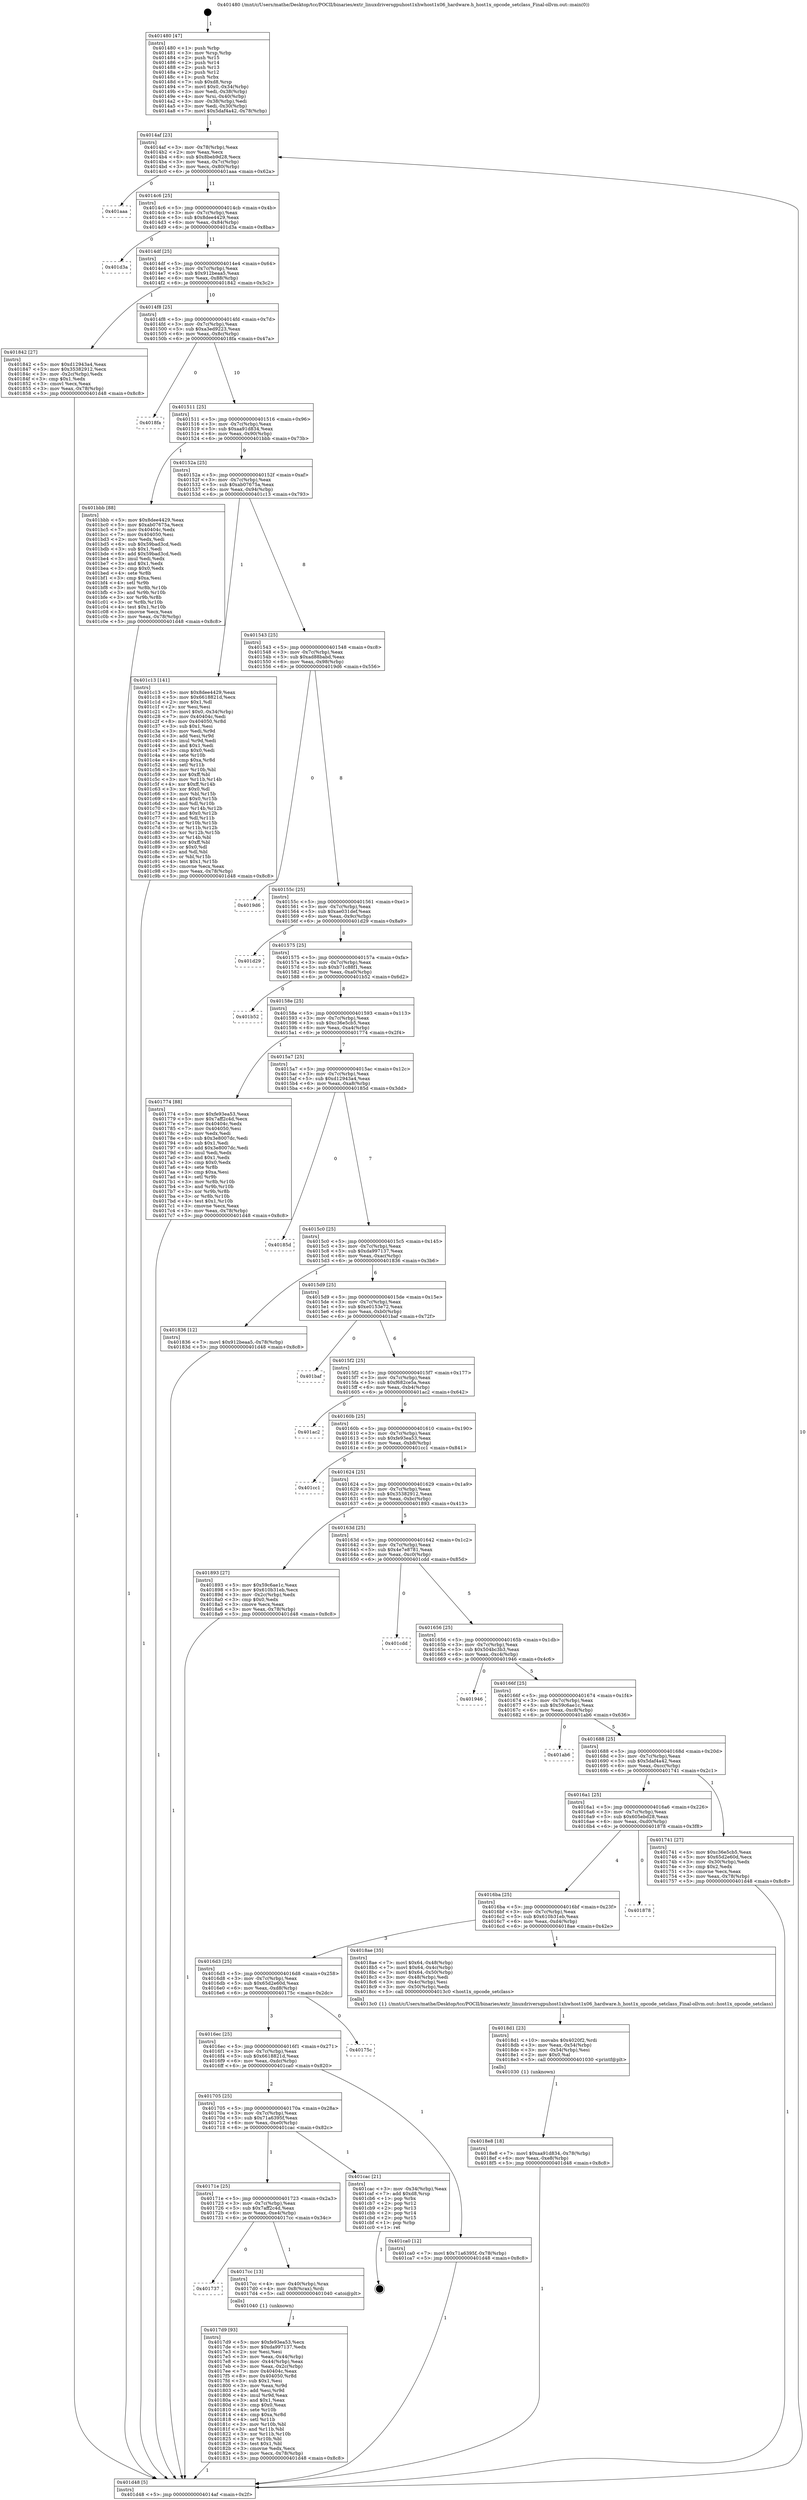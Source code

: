 digraph "0x401480" {
  label = "0x401480 (/mnt/c/Users/mathe/Desktop/tcc/POCII/binaries/extr_linuxdriversgpuhost1xhwhost1x06_hardware.h_host1x_opcode_setclass_Final-ollvm.out::main(0))"
  labelloc = "t"
  node[shape=record]

  Entry [label="",width=0.3,height=0.3,shape=circle,fillcolor=black,style=filled]
  "0x4014af" [label="{
     0x4014af [23]\l
     | [instrs]\l
     &nbsp;&nbsp;0x4014af \<+3\>: mov -0x78(%rbp),%eax\l
     &nbsp;&nbsp;0x4014b2 \<+2\>: mov %eax,%ecx\l
     &nbsp;&nbsp;0x4014b4 \<+6\>: sub $0x8beb9d28,%ecx\l
     &nbsp;&nbsp;0x4014ba \<+3\>: mov %eax,-0x7c(%rbp)\l
     &nbsp;&nbsp;0x4014bd \<+3\>: mov %ecx,-0x80(%rbp)\l
     &nbsp;&nbsp;0x4014c0 \<+6\>: je 0000000000401aaa \<main+0x62a\>\l
  }"]
  "0x401aaa" [label="{
     0x401aaa\l
  }", style=dashed]
  "0x4014c6" [label="{
     0x4014c6 [25]\l
     | [instrs]\l
     &nbsp;&nbsp;0x4014c6 \<+5\>: jmp 00000000004014cb \<main+0x4b\>\l
     &nbsp;&nbsp;0x4014cb \<+3\>: mov -0x7c(%rbp),%eax\l
     &nbsp;&nbsp;0x4014ce \<+5\>: sub $0x8dee4429,%eax\l
     &nbsp;&nbsp;0x4014d3 \<+6\>: mov %eax,-0x84(%rbp)\l
     &nbsp;&nbsp;0x4014d9 \<+6\>: je 0000000000401d3a \<main+0x8ba\>\l
  }"]
  Exit [label="",width=0.3,height=0.3,shape=circle,fillcolor=black,style=filled,peripheries=2]
  "0x401d3a" [label="{
     0x401d3a\l
  }", style=dashed]
  "0x4014df" [label="{
     0x4014df [25]\l
     | [instrs]\l
     &nbsp;&nbsp;0x4014df \<+5\>: jmp 00000000004014e4 \<main+0x64\>\l
     &nbsp;&nbsp;0x4014e4 \<+3\>: mov -0x7c(%rbp),%eax\l
     &nbsp;&nbsp;0x4014e7 \<+5\>: sub $0x912beaa5,%eax\l
     &nbsp;&nbsp;0x4014ec \<+6\>: mov %eax,-0x88(%rbp)\l
     &nbsp;&nbsp;0x4014f2 \<+6\>: je 0000000000401842 \<main+0x3c2\>\l
  }"]
  "0x4018e8" [label="{
     0x4018e8 [18]\l
     | [instrs]\l
     &nbsp;&nbsp;0x4018e8 \<+7\>: movl $0xaa91d834,-0x78(%rbp)\l
     &nbsp;&nbsp;0x4018ef \<+6\>: mov %eax,-0xe8(%rbp)\l
     &nbsp;&nbsp;0x4018f5 \<+5\>: jmp 0000000000401d48 \<main+0x8c8\>\l
  }"]
  "0x401842" [label="{
     0x401842 [27]\l
     | [instrs]\l
     &nbsp;&nbsp;0x401842 \<+5\>: mov $0xd12943a4,%eax\l
     &nbsp;&nbsp;0x401847 \<+5\>: mov $0x35382912,%ecx\l
     &nbsp;&nbsp;0x40184c \<+3\>: mov -0x2c(%rbp),%edx\l
     &nbsp;&nbsp;0x40184f \<+3\>: cmp $0x1,%edx\l
     &nbsp;&nbsp;0x401852 \<+3\>: cmovl %ecx,%eax\l
     &nbsp;&nbsp;0x401855 \<+3\>: mov %eax,-0x78(%rbp)\l
     &nbsp;&nbsp;0x401858 \<+5\>: jmp 0000000000401d48 \<main+0x8c8\>\l
  }"]
  "0x4014f8" [label="{
     0x4014f8 [25]\l
     | [instrs]\l
     &nbsp;&nbsp;0x4014f8 \<+5\>: jmp 00000000004014fd \<main+0x7d\>\l
     &nbsp;&nbsp;0x4014fd \<+3\>: mov -0x7c(%rbp),%eax\l
     &nbsp;&nbsp;0x401500 \<+5\>: sub $0xa3ed9223,%eax\l
     &nbsp;&nbsp;0x401505 \<+6\>: mov %eax,-0x8c(%rbp)\l
     &nbsp;&nbsp;0x40150b \<+6\>: je 00000000004018fa \<main+0x47a\>\l
  }"]
  "0x4018d1" [label="{
     0x4018d1 [23]\l
     | [instrs]\l
     &nbsp;&nbsp;0x4018d1 \<+10\>: movabs $0x4020f2,%rdi\l
     &nbsp;&nbsp;0x4018db \<+3\>: mov %eax,-0x54(%rbp)\l
     &nbsp;&nbsp;0x4018de \<+3\>: mov -0x54(%rbp),%esi\l
     &nbsp;&nbsp;0x4018e1 \<+2\>: mov $0x0,%al\l
     &nbsp;&nbsp;0x4018e3 \<+5\>: call 0000000000401030 \<printf@plt\>\l
     | [calls]\l
     &nbsp;&nbsp;0x401030 \{1\} (unknown)\l
  }"]
  "0x4018fa" [label="{
     0x4018fa\l
  }", style=dashed]
  "0x401511" [label="{
     0x401511 [25]\l
     | [instrs]\l
     &nbsp;&nbsp;0x401511 \<+5\>: jmp 0000000000401516 \<main+0x96\>\l
     &nbsp;&nbsp;0x401516 \<+3\>: mov -0x7c(%rbp),%eax\l
     &nbsp;&nbsp;0x401519 \<+5\>: sub $0xaa91d834,%eax\l
     &nbsp;&nbsp;0x40151e \<+6\>: mov %eax,-0x90(%rbp)\l
     &nbsp;&nbsp;0x401524 \<+6\>: je 0000000000401bbb \<main+0x73b\>\l
  }"]
  "0x4017d9" [label="{
     0x4017d9 [93]\l
     | [instrs]\l
     &nbsp;&nbsp;0x4017d9 \<+5\>: mov $0xfe93ea53,%ecx\l
     &nbsp;&nbsp;0x4017de \<+5\>: mov $0xda997137,%edx\l
     &nbsp;&nbsp;0x4017e3 \<+2\>: xor %esi,%esi\l
     &nbsp;&nbsp;0x4017e5 \<+3\>: mov %eax,-0x44(%rbp)\l
     &nbsp;&nbsp;0x4017e8 \<+3\>: mov -0x44(%rbp),%eax\l
     &nbsp;&nbsp;0x4017eb \<+3\>: mov %eax,-0x2c(%rbp)\l
     &nbsp;&nbsp;0x4017ee \<+7\>: mov 0x40404c,%eax\l
     &nbsp;&nbsp;0x4017f5 \<+8\>: mov 0x404050,%r8d\l
     &nbsp;&nbsp;0x4017fd \<+3\>: sub $0x1,%esi\l
     &nbsp;&nbsp;0x401800 \<+3\>: mov %eax,%r9d\l
     &nbsp;&nbsp;0x401803 \<+3\>: add %esi,%r9d\l
     &nbsp;&nbsp;0x401806 \<+4\>: imul %r9d,%eax\l
     &nbsp;&nbsp;0x40180a \<+3\>: and $0x1,%eax\l
     &nbsp;&nbsp;0x40180d \<+3\>: cmp $0x0,%eax\l
     &nbsp;&nbsp;0x401810 \<+4\>: sete %r10b\l
     &nbsp;&nbsp;0x401814 \<+4\>: cmp $0xa,%r8d\l
     &nbsp;&nbsp;0x401818 \<+4\>: setl %r11b\l
     &nbsp;&nbsp;0x40181c \<+3\>: mov %r10b,%bl\l
     &nbsp;&nbsp;0x40181f \<+3\>: and %r11b,%bl\l
     &nbsp;&nbsp;0x401822 \<+3\>: xor %r11b,%r10b\l
     &nbsp;&nbsp;0x401825 \<+3\>: or %r10b,%bl\l
     &nbsp;&nbsp;0x401828 \<+3\>: test $0x1,%bl\l
     &nbsp;&nbsp;0x40182b \<+3\>: cmovne %edx,%ecx\l
     &nbsp;&nbsp;0x40182e \<+3\>: mov %ecx,-0x78(%rbp)\l
     &nbsp;&nbsp;0x401831 \<+5\>: jmp 0000000000401d48 \<main+0x8c8\>\l
  }"]
  "0x401bbb" [label="{
     0x401bbb [88]\l
     | [instrs]\l
     &nbsp;&nbsp;0x401bbb \<+5\>: mov $0x8dee4429,%eax\l
     &nbsp;&nbsp;0x401bc0 \<+5\>: mov $0xab07675a,%ecx\l
     &nbsp;&nbsp;0x401bc5 \<+7\>: mov 0x40404c,%edx\l
     &nbsp;&nbsp;0x401bcc \<+7\>: mov 0x404050,%esi\l
     &nbsp;&nbsp;0x401bd3 \<+2\>: mov %edx,%edi\l
     &nbsp;&nbsp;0x401bd5 \<+6\>: sub $0x59bad3cd,%edi\l
     &nbsp;&nbsp;0x401bdb \<+3\>: sub $0x1,%edi\l
     &nbsp;&nbsp;0x401bde \<+6\>: add $0x59bad3cd,%edi\l
     &nbsp;&nbsp;0x401be4 \<+3\>: imul %edi,%edx\l
     &nbsp;&nbsp;0x401be7 \<+3\>: and $0x1,%edx\l
     &nbsp;&nbsp;0x401bea \<+3\>: cmp $0x0,%edx\l
     &nbsp;&nbsp;0x401bed \<+4\>: sete %r8b\l
     &nbsp;&nbsp;0x401bf1 \<+3\>: cmp $0xa,%esi\l
     &nbsp;&nbsp;0x401bf4 \<+4\>: setl %r9b\l
     &nbsp;&nbsp;0x401bf8 \<+3\>: mov %r8b,%r10b\l
     &nbsp;&nbsp;0x401bfb \<+3\>: and %r9b,%r10b\l
     &nbsp;&nbsp;0x401bfe \<+3\>: xor %r9b,%r8b\l
     &nbsp;&nbsp;0x401c01 \<+3\>: or %r8b,%r10b\l
     &nbsp;&nbsp;0x401c04 \<+4\>: test $0x1,%r10b\l
     &nbsp;&nbsp;0x401c08 \<+3\>: cmovne %ecx,%eax\l
     &nbsp;&nbsp;0x401c0b \<+3\>: mov %eax,-0x78(%rbp)\l
     &nbsp;&nbsp;0x401c0e \<+5\>: jmp 0000000000401d48 \<main+0x8c8\>\l
  }"]
  "0x40152a" [label="{
     0x40152a [25]\l
     | [instrs]\l
     &nbsp;&nbsp;0x40152a \<+5\>: jmp 000000000040152f \<main+0xaf\>\l
     &nbsp;&nbsp;0x40152f \<+3\>: mov -0x7c(%rbp),%eax\l
     &nbsp;&nbsp;0x401532 \<+5\>: sub $0xab07675a,%eax\l
     &nbsp;&nbsp;0x401537 \<+6\>: mov %eax,-0x94(%rbp)\l
     &nbsp;&nbsp;0x40153d \<+6\>: je 0000000000401c13 \<main+0x793\>\l
  }"]
  "0x401737" [label="{
     0x401737\l
  }", style=dashed]
  "0x401c13" [label="{
     0x401c13 [141]\l
     | [instrs]\l
     &nbsp;&nbsp;0x401c13 \<+5\>: mov $0x8dee4429,%eax\l
     &nbsp;&nbsp;0x401c18 \<+5\>: mov $0x6618821d,%ecx\l
     &nbsp;&nbsp;0x401c1d \<+2\>: mov $0x1,%dl\l
     &nbsp;&nbsp;0x401c1f \<+2\>: xor %esi,%esi\l
     &nbsp;&nbsp;0x401c21 \<+7\>: movl $0x0,-0x34(%rbp)\l
     &nbsp;&nbsp;0x401c28 \<+7\>: mov 0x40404c,%edi\l
     &nbsp;&nbsp;0x401c2f \<+8\>: mov 0x404050,%r8d\l
     &nbsp;&nbsp;0x401c37 \<+3\>: sub $0x1,%esi\l
     &nbsp;&nbsp;0x401c3a \<+3\>: mov %edi,%r9d\l
     &nbsp;&nbsp;0x401c3d \<+3\>: add %esi,%r9d\l
     &nbsp;&nbsp;0x401c40 \<+4\>: imul %r9d,%edi\l
     &nbsp;&nbsp;0x401c44 \<+3\>: and $0x1,%edi\l
     &nbsp;&nbsp;0x401c47 \<+3\>: cmp $0x0,%edi\l
     &nbsp;&nbsp;0x401c4a \<+4\>: sete %r10b\l
     &nbsp;&nbsp;0x401c4e \<+4\>: cmp $0xa,%r8d\l
     &nbsp;&nbsp;0x401c52 \<+4\>: setl %r11b\l
     &nbsp;&nbsp;0x401c56 \<+3\>: mov %r10b,%bl\l
     &nbsp;&nbsp;0x401c59 \<+3\>: xor $0xff,%bl\l
     &nbsp;&nbsp;0x401c5c \<+3\>: mov %r11b,%r14b\l
     &nbsp;&nbsp;0x401c5f \<+4\>: xor $0xff,%r14b\l
     &nbsp;&nbsp;0x401c63 \<+3\>: xor $0x0,%dl\l
     &nbsp;&nbsp;0x401c66 \<+3\>: mov %bl,%r15b\l
     &nbsp;&nbsp;0x401c69 \<+4\>: and $0x0,%r15b\l
     &nbsp;&nbsp;0x401c6d \<+3\>: and %dl,%r10b\l
     &nbsp;&nbsp;0x401c70 \<+3\>: mov %r14b,%r12b\l
     &nbsp;&nbsp;0x401c73 \<+4\>: and $0x0,%r12b\l
     &nbsp;&nbsp;0x401c77 \<+3\>: and %dl,%r11b\l
     &nbsp;&nbsp;0x401c7a \<+3\>: or %r10b,%r15b\l
     &nbsp;&nbsp;0x401c7d \<+3\>: or %r11b,%r12b\l
     &nbsp;&nbsp;0x401c80 \<+3\>: xor %r12b,%r15b\l
     &nbsp;&nbsp;0x401c83 \<+3\>: or %r14b,%bl\l
     &nbsp;&nbsp;0x401c86 \<+3\>: xor $0xff,%bl\l
     &nbsp;&nbsp;0x401c89 \<+3\>: or $0x0,%dl\l
     &nbsp;&nbsp;0x401c8c \<+2\>: and %dl,%bl\l
     &nbsp;&nbsp;0x401c8e \<+3\>: or %bl,%r15b\l
     &nbsp;&nbsp;0x401c91 \<+4\>: test $0x1,%r15b\l
     &nbsp;&nbsp;0x401c95 \<+3\>: cmovne %ecx,%eax\l
     &nbsp;&nbsp;0x401c98 \<+3\>: mov %eax,-0x78(%rbp)\l
     &nbsp;&nbsp;0x401c9b \<+5\>: jmp 0000000000401d48 \<main+0x8c8\>\l
  }"]
  "0x401543" [label="{
     0x401543 [25]\l
     | [instrs]\l
     &nbsp;&nbsp;0x401543 \<+5\>: jmp 0000000000401548 \<main+0xc8\>\l
     &nbsp;&nbsp;0x401548 \<+3\>: mov -0x7c(%rbp),%eax\l
     &nbsp;&nbsp;0x40154b \<+5\>: sub $0xad88babd,%eax\l
     &nbsp;&nbsp;0x401550 \<+6\>: mov %eax,-0x98(%rbp)\l
     &nbsp;&nbsp;0x401556 \<+6\>: je 00000000004019d6 \<main+0x556\>\l
  }"]
  "0x4017cc" [label="{
     0x4017cc [13]\l
     | [instrs]\l
     &nbsp;&nbsp;0x4017cc \<+4\>: mov -0x40(%rbp),%rax\l
     &nbsp;&nbsp;0x4017d0 \<+4\>: mov 0x8(%rax),%rdi\l
     &nbsp;&nbsp;0x4017d4 \<+5\>: call 0000000000401040 \<atoi@plt\>\l
     | [calls]\l
     &nbsp;&nbsp;0x401040 \{1\} (unknown)\l
  }"]
  "0x4019d6" [label="{
     0x4019d6\l
  }", style=dashed]
  "0x40155c" [label="{
     0x40155c [25]\l
     | [instrs]\l
     &nbsp;&nbsp;0x40155c \<+5\>: jmp 0000000000401561 \<main+0xe1\>\l
     &nbsp;&nbsp;0x401561 \<+3\>: mov -0x7c(%rbp),%eax\l
     &nbsp;&nbsp;0x401564 \<+5\>: sub $0xae031def,%eax\l
     &nbsp;&nbsp;0x401569 \<+6\>: mov %eax,-0x9c(%rbp)\l
     &nbsp;&nbsp;0x40156f \<+6\>: je 0000000000401d29 \<main+0x8a9\>\l
  }"]
  "0x40171e" [label="{
     0x40171e [25]\l
     | [instrs]\l
     &nbsp;&nbsp;0x40171e \<+5\>: jmp 0000000000401723 \<main+0x2a3\>\l
     &nbsp;&nbsp;0x401723 \<+3\>: mov -0x7c(%rbp),%eax\l
     &nbsp;&nbsp;0x401726 \<+5\>: sub $0x7aff2c4d,%eax\l
     &nbsp;&nbsp;0x40172b \<+6\>: mov %eax,-0xe4(%rbp)\l
     &nbsp;&nbsp;0x401731 \<+6\>: je 00000000004017cc \<main+0x34c\>\l
  }"]
  "0x401d29" [label="{
     0x401d29\l
  }", style=dashed]
  "0x401575" [label="{
     0x401575 [25]\l
     | [instrs]\l
     &nbsp;&nbsp;0x401575 \<+5\>: jmp 000000000040157a \<main+0xfa\>\l
     &nbsp;&nbsp;0x40157a \<+3\>: mov -0x7c(%rbp),%eax\l
     &nbsp;&nbsp;0x40157d \<+5\>: sub $0xb71c88f1,%eax\l
     &nbsp;&nbsp;0x401582 \<+6\>: mov %eax,-0xa0(%rbp)\l
     &nbsp;&nbsp;0x401588 \<+6\>: je 0000000000401b52 \<main+0x6d2\>\l
  }"]
  "0x401cac" [label="{
     0x401cac [21]\l
     | [instrs]\l
     &nbsp;&nbsp;0x401cac \<+3\>: mov -0x34(%rbp),%eax\l
     &nbsp;&nbsp;0x401caf \<+7\>: add $0xd8,%rsp\l
     &nbsp;&nbsp;0x401cb6 \<+1\>: pop %rbx\l
     &nbsp;&nbsp;0x401cb7 \<+2\>: pop %r12\l
     &nbsp;&nbsp;0x401cb9 \<+2\>: pop %r13\l
     &nbsp;&nbsp;0x401cbb \<+2\>: pop %r14\l
     &nbsp;&nbsp;0x401cbd \<+2\>: pop %r15\l
     &nbsp;&nbsp;0x401cbf \<+1\>: pop %rbp\l
     &nbsp;&nbsp;0x401cc0 \<+1\>: ret\l
  }"]
  "0x401b52" [label="{
     0x401b52\l
  }", style=dashed]
  "0x40158e" [label="{
     0x40158e [25]\l
     | [instrs]\l
     &nbsp;&nbsp;0x40158e \<+5\>: jmp 0000000000401593 \<main+0x113\>\l
     &nbsp;&nbsp;0x401593 \<+3\>: mov -0x7c(%rbp),%eax\l
     &nbsp;&nbsp;0x401596 \<+5\>: sub $0xc36e5cb5,%eax\l
     &nbsp;&nbsp;0x40159b \<+6\>: mov %eax,-0xa4(%rbp)\l
     &nbsp;&nbsp;0x4015a1 \<+6\>: je 0000000000401774 \<main+0x2f4\>\l
  }"]
  "0x401705" [label="{
     0x401705 [25]\l
     | [instrs]\l
     &nbsp;&nbsp;0x401705 \<+5\>: jmp 000000000040170a \<main+0x28a\>\l
     &nbsp;&nbsp;0x40170a \<+3\>: mov -0x7c(%rbp),%eax\l
     &nbsp;&nbsp;0x40170d \<+5\>: sub $0x71a6395f,%eax\l
     &nbsp;&nbsp;0x401712 \<+6\>: mov %eax,-0xe0(%rbp)\l
     &nbsp;&nbsp;0x401718 \<+6\>: je 0000000000401cac \<main+0x82c\>\l
  }"]
  "0x401774" [label="{
     0x401774 [88]\l
     | [instrs]\l
     &nbsp;&nbsp;0x401774 \<+5\>: mov $0xfe93ea53,%eax\l
     &nbsp;&nbsp;0x401779 \<+5\>: mov $0x7aff2c4d,%ecx\l
     &nbsp;&nbsp;0x40177e \<+7\>: mov 0x40404c,%edx\l
     &nbsp;&nbsp;0x401785 \<+7\>: mov 0x404050,%esi\l
     &nbsp;&nbsp;0x40178c \<+2\>: mov %edx,%edi\l
     &nbsp;&nbsp;0x40178e \<+6\>: sub $0x3e8007dc,%edi\l
     &nbsp;&nbsp;0x401794 \<+3\>: sub $0x1,%edi\l
     &nbsp;&nbsp;0x401797 \<+6\>: add $0x3e8007dc,%edi\l
     &nbsp;&nbsp;0x40179d \<+3\>: imul %edi,%edx\l
     &nbsp;&nbsp;0x4017a0 \<+3\>: and $0x1,%edx\l
     &nbsp;&nbsp;0x4017a3 \<+3\>: cmp $0x0,%edx\l
     &nbsp;&nbsp;0x4017a6 \<+4\>: sete %r8b\l
     &nbsp;&nbsp;0x4017aa \<+3\>: cmp $0xa,%esi\l
     &nbsp;&nbsp;0x4017ad \<+4\>: setl %r9b\l
     &nbsp;&nbsp;0x4017b1 \<+3\>: mov %r8b,%r10b\l
     &nbsp;&nbsp;0x4017b4 \<+3\>: and %r9b,%r10b\l
     &nbsp;&nbsp;0x4017b7 \<+3\>: xor %r9b,%r8b\l
     &nbsp;&nbsp;0x4017ba \<+3\>: or %r8b,%r10b\l
     &nbsp;&nbsp;0x4017bd \<+4\>: test $0x1,%r10b\l
     &nbsp;&nbsp;0x4017c1 \<+3\>: cmovne %ecx,%eax\l
     &nbsp;&nbsp;0x4017c4 \<+3\>: mov %eax,-0x78(%rbp)\l
     &nbsp;&nbsp;0x4017c7 \<+5\>: jmp 0000000000401d48 \<main+0x8c8\>\l
  }"]
  "0x4015a7" [label="{
     0x4015a7 [25]\l
     | [instrs]\l
     &nbsp;&nbsp;0x4015a7 \<+5\>: jmp 00000000004015ac \<main+0x12c\>\l
     &nbsp;&nbsp;0x4015ac \<+3\>: mov -0x7c(%rbp),%eax\l
     &nbsp;&nbsp;0x4015af \<+5\>: sub $0xd12943a4,%eax\l
     &nbsp;&nbsp;0x4015b4 \<+6\>: mov %eax,-0xa8(%rbp)\l
     &nbsp;&nbsp;0x4015ba \<+6\>: je 000000000040185d \<main+0x3dd\>\l
  }"]
  "0x401ca0" [label="{
     0x401ca0 [12]\l
     | [instrs]\l
     &nbsp;&nbsp;0x401ca0 \<+7\>: movl $0x71a6395f,-0x78(%rbp)\l
     &nbsp;&nbsp;0x401ca7 \<+5\>: jmp 0000000000401d48 \<main+0x8c8\>\l
  }"]
  "0x40185d" [label="{
     0x40185d\l
  }", style=dashed]
  "0x4015c0" [label="{
     0x4015c0 [25]\l
     | [instrs]\l
     &nbsp;&nbsp;0x4015c0 \<+5\>: jmp 00000000004015c5 \<main+0x145\>\l
     &nbsp;&nbsp;0x4015c5 \<+3\>: mov -0x7c(%rbp),%eax\l
     &nbsp;&nbsp;0x4015c8 \<+5\>: sub $0xda997137,%eax\l
     &nbsp;&nbsp;0x4015cd \<+6\>: mov %eax,-0xac(%rbp)\l
     &nbsp;&nbsp;0x4015d3 \<+6\>: je 0000000000401836 \<main+0x3b6\>\l
  }"]
  "0x4016ec" [label="{
     0x4016ec [25]\l
     | [instrs]\l
     &nbsp;&nbsp;0x4016ec \<+5\>: jmp 00000000004016f1 \<main+0x271\>\l
     &nbsp;&nbsp;0x4016f1 \<+3\>: mov -0x7c(%rbp),%eax\l
     &nbsp;&nbsp;0x4016f4 \<+5\>: sub $0x6618821d,%eax\l
     &nbsp;&nbsp;0x4016f9 \<+6\>: mov %eax,-0xdc(%rbp)\l
     &nbsp;&nbsp;0x4016ff \<+6\>: je 0000000000401ca0 \<main+0x820\>\l
  }"]
  "0x401836" [label="{
     0x401836 [12]\l
     | [instrs]\l
     &nbsp;&nbsp;0x401836 \<+7\>: movl $0x912beaa5,-0x78(%rbp)\l
     &nbsp;&nbsp;0x40183d \<+5\>: jmp 0000000000401d48 \<main+0x8c8\>\l
  }"]
  "0x4015d9" [label="{
     0x4015d9 [25]\l
     | [instrs]\l
     &nbsp;&nbsp;0x4015d9 \<+5\>: jmp 00000000004015de \<main+0x15e\>\l
     &nbsp;&nbsp;0x4015de \<+3\>: mov -0x7c(%rbp),%eax\l
     &nbsp;&nbsp;0x4015e1 \<+5\>: sub $0xe0153e72,%eax\l
     &nbsp;&nbsp;0x4015e6 \<+6\>: mov %eax,-0xb0(%rbp)\l
     &nbsp;&nbsp;0x4015ec \<+6\>: je 0000000000401baf \<main+0x72f\>\l
  }"]
  "0x40175c" [label="{
     0x40175c\l
  }", style=dashed]
  "0x401baf" [label="{
     0x401baf\l
  }", style=dashed]
  "0x4015f2" [label="{
     0x4015f2 [25]\l
     | [instrs]\l
     &nbsp;&nbsp;0x4015f2 \<+5\>: jmp 00000000004015f7 \<main+0x177\>\l
     &nbsp;&nbsp;0x4015f7 \<+3\>: mov -0x7c(%rbp),%eax\l
     &nbsp;&nbsp;0x4015fa \<+5\>: sub $0xf682ce5a,%eax\l
     &nbsp;&nbsp;0x4015ff \<+6\>: mov %eax,-0xb4(%rbp)\l
     &nbsp;&nbsp;0x401605 \<+6\>: je 0000000000401ac2 \<main+0x642\>\l
  }"]
  "0x4016d3" [label="{
     0x4016d3 [25]\l
     | [instrs]\l
     &nbsp;&nbsp;0x4016d3 \<+5\>: jmp 00000000004016d8 \<main+0x258\>\l
     &nbsp;&nbsp;0x4016d8 \<+3\>: mov -0x7c(%rbp),%eax\l
     &nbsp;&nbsp;0x4016db \<+5\>: sub $0x65d2e60d,%eax\l
     &nbsp;&nbsp;0x4016e0 \<+6\>: mov %eax,-0xd8(%rbp)\l
     &nbsp;&nbsp;0x4016e6 \<+6\>: je 000000000040175c \<main+0x2dc\>\l
  }"]
  "0x401ac2" [label="{
     0x401ac2\l
  }", style=dashed]
  "0x40160b" [label="{
     0x40160b [25]\l
     | [instrs]\l
     &nbsp;&nbsp;0x40160b \<+5\>: jmp 0000000000401610 \<main+0x190\>\l
     &nbsp;&nbsp;0x401610 \<+3\>: mov -0x7c(%rbp),%eax\l
     &nbsp;&nbsp;0x401613 \<+5\>: sub $0xfe93ea53,%eax\l
     &nbsp;&nbsp;0x401618 \<+6\>: mov %eax,-0xb8(%rbp)\l
     &nbsp;&nbsp;0x40161e \<+6\>: je 0000000000401cc1 \<main+0x841\>\l
  }"]
  "0x4018ae" [label="{
     0x4018ae [35]\l
     | [instrs]\l
     &nbsp;&nbsp;0x4018ae \<+7\>: movl $0x64,-0x48(%rbp)\l
     &nbsp;&nbsp;0x4018b5 \<+7\>: movl $0x64,-0x4c(%rbp)\l
     &nbsp;&nbsp;0x4018bc \<+7\>: movl $0x64,-0x50(%rbp)\l
     &nbsp;&nbsp;0x4018c3 \<+3\>: mov -0x48(%rbp),%edi\l
     &nbsp;&nbsp;0x4018c6 \<+3\>: mov -0x4c(%rbp),%esi\l
     &nbsp;&nbsp;0x4018c9 \<+3\>: mov -0x50(%rbp),%edx\l
     &nbsp;&nbsp;0x4018cc \<+5\>: call 00000000004013c0 \<host1x_opcode_setclass\>\l
     | [calls]\l
     &nbsp;&nbsp;0x4013c0 \{1\} (/mnt/c/Users/mathe/Desktop/tcc/POCII/binaries/extr_linuxdriversgpuhost1xhwhost1x06_hardware.h_host1x_opcode_setclass_Final-ollvm.out::host1x_opcode_setclass)\l
  }"]
  "0x401cc1" [label="{
     0x401cc1\l
  }", style=dashed]
  "0x401624" [label="{
     0x401624 [25]\l
     | [instrs]\l
     &nbsp;&nbsp;0x401624 \<+5\>: jmp 0000000000401629 \<main+0x1a9\>\l
     &nbsp;&nbsp;0x401629 \<+3\>: mov -0x7c(%rbp),%eax\l
     &nbsp;&nbsp;0x40162c \<+5\>: sub $0x35382912,%eax\l
     &nbsp;&nbsp;0x401631 \<+6\>: mov %eax,-0xbc(%rbp)\l
     &nbsp;&nbsp;0x401637 \<+6\>: je 0000000000401893 \<main+0x413\>\l
  }"]
  "0x4016ba" [label="{
     0x4016ba [25]\l
     | [instrs]\l
     &nbsp;&nbsp;0x4016ba \<+5\>: jmp 00000000004016bf \<main+0x23f\>\l
     &nbsp;&nbsp;0x4016bf \<+3\>: mov -0x7c(%rbp),%eax\l
     &nbsp;&nbsp;0x4016c2 \<+5\>: sub $0x610b31eb,%eax\l
     &nbsp;&nbsp;0x4016c7 \<+6\>: mov %eax,-0xd4(%rbp)\l
     &nbsp;&nbsp;0x4016cd \<+6\>: je 00000000004018ae \<main+0x42e\>\l
  }"]
  "0x401893" [label="{
     0x401893 [27]\l
     | [instrs]\l
     &nbsp;&nbsp;0x401893 \<+5\>: mov $0x59c6ae1c,%eax\l
     &nbsp;&nbsp;0x401898 \<+5\>: mov $0x610b31eb,%ecx\l
     &nbsp;&nbsp;0x40189d \<+3\>: mov -0x2c(%rbp),%edx\l
     &nbsp;&nbsp;0x4018a0 \<+3\>: cmp $0x0,%edx\l
     &nbsp;&nbsp;0x4018a3 \<+3\>: cmove %ecx,%eax\l
     &nbsp;&nbsp;0x4018a6 \<+3\>: mov %eax,-0x78(%rbp)\l
     &nbsp;&nbsp;0x4018a9 \<+5\>: jmp 0000000000401d48 \<main+0x8c8\>\l
  }"]
  "0x40163d" [label="{
     0x40163d [25]\l
     | [instrs]\l
     &nbsp;&nbsp;0x40163d \<+5\>: jmp 0000000000401642 \<main+0x1c2\>\l
     &nbsp;&nbsp;0x401642 \<+3\>: mov -0x7c(%rbp),%eax\l
     &nbsp;&nbsp;0x401645 \<+5\>: sub $0x4e7e8781,%eax\l
     &nbsp;&nbsp;0x40164a \<+6\>: mov %eax,-0xc0(%rbp)\l
     &nbsp;&nbsp;0x401650 \<+6\>: je 0000000000401cdd \<main+0x85d\>\l
  }"]
  "0x401878" [label="{
     0x401878\l
  }", style=dashed]
  "0x401cdd" [label="{
     0x401cdd\l
  }", style=dashed]
  "0x401656" [label="{
     0x401656 [25]\l
     | [instrs]\l
     &nbsp;&nbsp;0x401656 \<+5\>: jmp 000000000040165b \<main+0x1db\>\l
     &nbsp;&nbsp;0x40165b \<+3\>: mov -0x7c(%rbp),%eax\l
     &nbsp;&nbsp;0x40165e \<+5\>: sub $0x504bc3b3,%eax\l
     &nbsp;&nbsp;0x401663 \<+6\>: mov %eax,-0xc4(%rbp)\l
     &nbsp;&nbsp;0x401669 \<+6\>: je 0000000000401946 \<main+0x4c6\>\l
  }"]
  "0x401480" [label="{
     0x401480 [47]\l
     | [instrs]\l
     &nbsp;&nbsp;0x401480 \<+1\>: push %rbp\l
     &nbsp;&nbsp;0x401481 \<+3\>: mov %rsp,%rbp\l
     &nbsp;&nbsp;0x401484 \<+2\>: push %r15\l
     &nbsp;&nbsp;0x401486 \<+2\>: push %r14\l
     &nbsp;&nbsp;0x401488 \<+2\>: push %r13\l
     &nbsp;&nbsp;0x40148a \<+2\>: push %r12\l
     &nbsp;&nbsp;0x40148c \<+1\>: push %rbx\l
     &nbsp;&nbsp;0x40148d \<+7\>: sub $0xd8,%rsp\l
     &nbsp;&nbsp;0x401494 \<+7\>: movl $0x0,-0x34(%rbp)\l
     &nbsp;&nbsp;0x40149b \<+3\>: mov %edi,-0x38(%rbp)\l
     &nbsp;&nbsp;0x40149e \<+4\>: mov %rsi,-0x40(%rbp)\l
     &nbsp;&nbsp;0x4014a2 \<+3\>: mov -0x38(%rbp),%edi\l
     &nbsp;&nbsp;0x4014a5 \<+3\>: mov %edi,-0x30(%rbp)\l
     &nbsp;&nbsp;0x4014a8 \<+7\>: movl $0x5daf4a42,-0x78(%rbp)\l
  }"]
  "0x401946" [label="{
     0x401946\l
  }", style=dashed]
  "0x40166f" [label="{
     0x40166f [25]\l
     | [instrs]\l
     &nbsp;&nbsp;0x40166f \<+5\>: jmp 0000000000401674 \<main+0x1f4\>\l
     &nbsp;&nbsp;0x401674 \<+3\>: mov -0x7c(%rbp),%eax\l
     &nbsp;&nbsp;0x401677 \<+5\>: sub $0x59c6ae1c,%eax\l
     &nbsp;&nbsp;0x40167c \<+6\>: mov %eax,-0xc8(%rbp)\l
     &nbsp;&nbsp;0x401682 \<+6\>: je 0000000000401ab6 \<main+0x636\>\l
  }"]
  "0x401d48" [label="{
     0x401d48 [5]\l
     | [instrs]\l
     &nbsp;&nbsp;0x401d48 \<+5\>: jmp 00000000004014af \<main+0x2f\>\l
  }"]
  "0x401ab6" [label="{
     0x401ab6\l
  }", style=dashed]
  "0x401688" [label="{
     0x401688 [25]\l
     | [instrs]\l
     &nbsp;&nbsp;0x401688 \<+5\>: jmp 000000000040168d \<main+0x20d\>\l
     &nbsp;&nbsp;0x40168d \<+3\>: mov -0x7c(%rbp),%eax\l
     &nbsp;&nbsp;0x401690 \<+5\>: sub $0x5daf4a42,%eax\l
     &nbsp;&nbsp;0x401695 \<+6\>: mov %eax,-0xcc(%rbp)\l
     &nbsp;&nbsp;0x40169b \<+6\>: je 0000000000401741 \<main+0x2c1\>\l
  }"]
  "0x4016a1" [label="{
     0x4016a1 [25]\l
     | [instrs]\l
     &nbsp;&nbsp;0x4016a1 \<+5\>: jmp 00000000004016a6 \<main+0x226\>\l
     &nbsp;&nbsp;0x4016a6 \<+3\>: mov -0x7c(%rbp),%eax\l
     &nbsp;&nbsp;0x4016a9 \<+5\>: sub $0x605ebd28,%eax\l
     &nbsp;&nbsp;0x4016ae \<+6\>: mov %eax,-0xd0(%rbp)\l
     &nbsp;&nbsp;0x4016b4 \<+6\>: je 0000000000401878 \<main+0x3f8\>\l
  }"]
  "0x401741" [label="{
     0x401741 [27]\l
     | [instrs]\l
     &nbsp;&nbsp;0x401741 \<+5\>: mov $0xc36e5cb5,%eax\l
     &nbsp;&nbsp;0x401746 \<+5\>: mov $0x65d2e60d,%ecx\l
     &nbsp;&nbsp;0x40174b \<+3\>: mov -0x30(%rbp),%edx\l
     &nbsp;&nbsp;0x40174e \<+3\>: cmp $0x2,%edx\l
     &nbsp;&nbsp;0x401751 \<+3\>: cmovne %ecx,%eax\l
     &nbsp;&nbsp;0x401754 \<+3\>: mov %eax,-0x78(%rbp)\l
     &nbsp;&nbsp;0x401757 \<+5\>: jmp 0000000000401d48 \<main+0x8c8\>\l
  }"]
  Entry -> "0x401480" [label=" 1"]
  "0x4014af" -> "0x401aaa" [label=" 0"]
  "0x4014af" -> "0x4014c6" [label=" 11"]
  "0x401cac" -> Exit [label=" 1"]
  "0x4014c6" -> "0x401d3a" [label=" 0"]
  "0x4014c6" -> "0x4014df" [label=" 11"]
  "0x401ca0" -> "0x401d48" [label=" 1"]
  "0x4014df" -> "0x401842" [label=" 1"]
  "0x4014df" -> "0x4014f8" [label=" 10"]
  "0x401c13" -> "0x401d48" [label=" 1"]
  "0x4014f8" -> "0x4018fa" [label=" 0"]
  "0x4014f8" -> "0x401511" [label=" 10"]
  "0x401bbb" -> "0x401d48" [label=" 1"]
  "0x401511" -> "0x401bbb" [label=" 1"]
  "0x401511" -> "0x40152a" [label=" 9"]
  "0x4018e8" -> "0x401d48" [label=" 1"]
  "0x40152a" -> "0x401c13" [label=" 1"]
  "0x40152a" -> "0x401543" [label=" 8"]
  "0x4018d1" -> "0x4018e8" [label=" 1"]
  "0x401543" -> "0x4019d6" [label=" 0"]
  "0x401543" -> "0x40155c" [label=" 8"]
  "0x4018ae" -> "0x4018d1" [label=" 1"]
  "0x40155c" -> "0x401d29" [label=" 0"]
  "0x40155c" -> "0x401575" [label=" 8"]
  "0x401842" -> "0x401d48" [label=" 1"]
  "0x401575" -> "0x401b52" [label=" 0"]
  "0x401575" -> "0x40158e" [label=" 8"]
  "0x401836" -> "0x401d48" [label=" 1"]
  "0x40158e" -> "0x401774" [label=" 1"]
  "0x40158e" -> "0x4015a7" [label=" 7"]
  "0x4017cc" -> "0x4017d9" [label=" 1"]
  "0x4015a7" -> "0x40185d" [label=" 0"]
  "0x4015a7" -> "0x4015c0" [label=" 7"]
  "0x40171e" -> "0x401737" [label=" 0"]
  "0x4015c0" -> "0x401836" [label=" 1"]
  "0x4015c0" -> "0x4015d9" [label=" 6"]
  "0x401893" -> "0x401d48" [label=" 1"]
  "0x4015d9" -> "0x401baf" [label=" 0"]
  "0x4015d9" -> "0x4015f2" [label=" 6"]
  "0x401705" -> "0x40171e" [label=" 1"]
  "0x4015f2" -> "0x401ac2" [label=" 0"]
  "0x4015f2" -> "0x40160b" [label=" 6"]
  "0x4017d9" -> "0x401d48" [label=" 1"]
  "0x40160b" -> "0x401cc1" [label=" 0"]
  "0x40160b" -> "0x401624" [label=" 6"]
  "0x4016ec" -> "0x401705" [label=" 2"]
  "0x401624" -> "0x401893" [label=" 1"]
  "0x401624" -> "0x40163d" [label=" 5"]
  "0x40171e" -> "0x4017cc" [label=" 1"]
  "0x40163d" -> "0x401cdd" [label=" 0"]
  "0x40163d" -> "0x401656" [label=" 5"]
  "0x4016d3" -> "0x4016ec" [label=" 3"]
  "0x401656" -> "0x401946" [label=" 0"]
  "0x401656" -> "0x40166f" [label=" 5"]
  "0x401705" -> "0x401cac" [label=" 1"]
  "0x40166f" -> "0x401ab6" [label=" 0"]
  "0x40166f" -> "0x401688" [label=" 5"]
  "0x4016ba" -> "0x4016d3" [label=" 3"]
  "0x401688" -> "0x401741" [label=" 1"]
  "0x401688" -> "0x4016a1" [label=" 4"]
  "0x401741" -> "0x401d48" [label=" 1"]
  "0x401480" -> "0x4014af" [label=" 1"]
  "0x401d48" -> "0x4014af" [label=" 10"]
  "0x401774" -> "0x401d48" [label=" 1"]
  "0x4016d3" -> "0x40175c" [label=" 0"]
  "0x4016a1" -> "0x401878" [label=" 0"]
  "0x4016a1" -> "0x4016ba" [label=" 4"]
  "0x4016ec" -> "0x401ca0" [label=" 1"]
  "0x4016ba" -> "0x4018ae" [label=" 1"]
}
